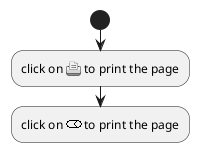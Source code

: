 {
  "sha1": "5zlfv8z377rdlxgukrxujsy1i8pk3tp",
  "insertion": {
    "when": "2024-05-30T20:48:20.838Z",
    "user": "plantuml@gmail.com"
  }
}
@startuml
sprite $printer [15x15/8z] NOtH3W0W208HxFz_kMAhj7lHWpa1XC716sz0Pq4MVPEWfBHIuxP3L6kbTcizR8tAhzaqFvXwvFfPEqm0
start
:click on <$printer> to print the page;
:click on <$archimate/role> to print the page;
@enduml
